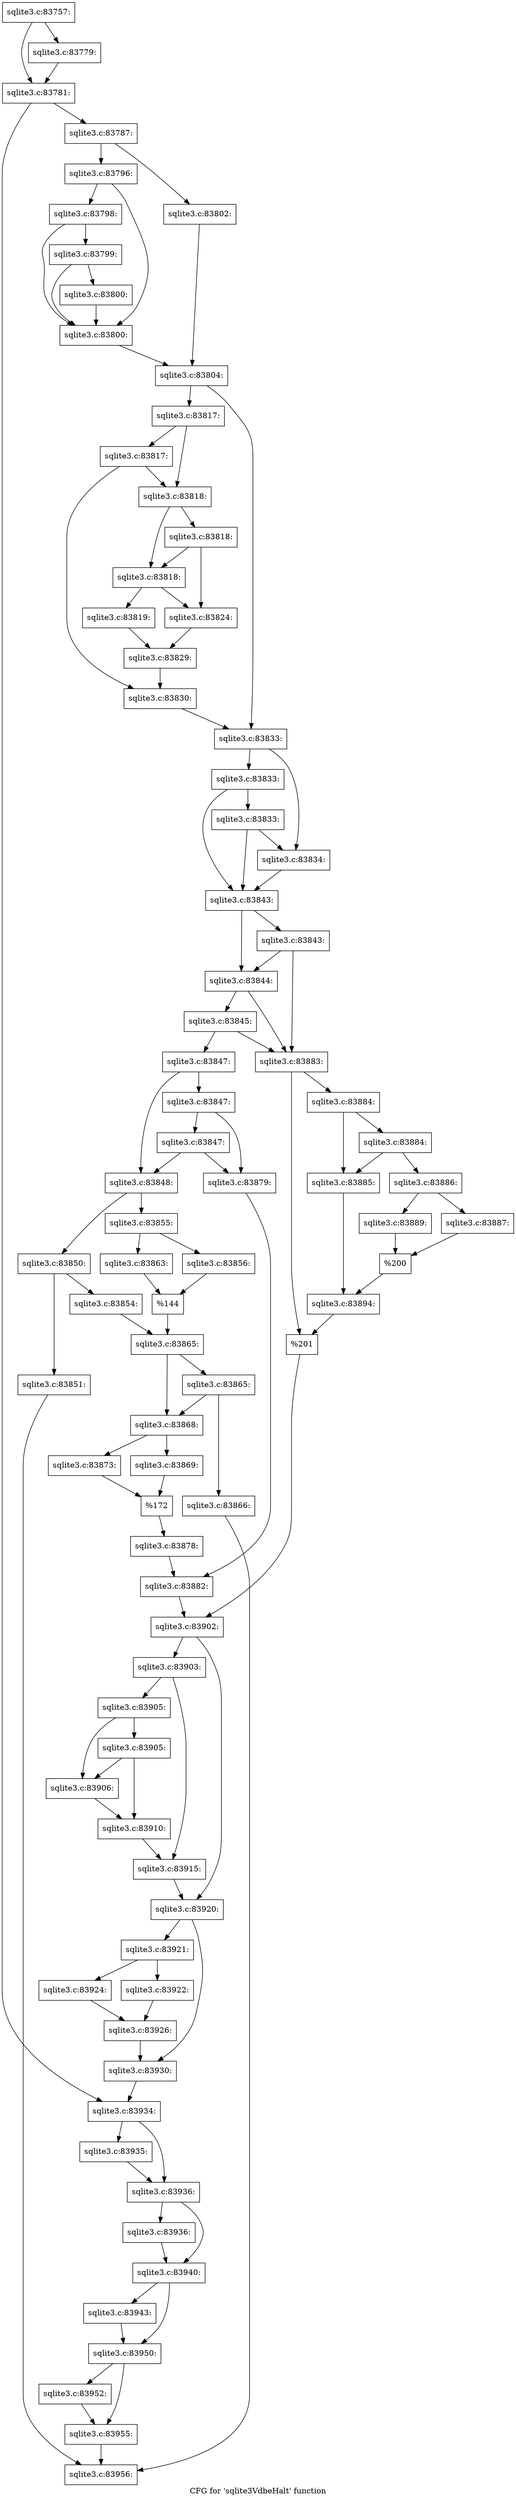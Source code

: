 digraph "CFG for 'sqlite3VdbeHalt' function" {
	label="CFG for 'sqlite3VdbeHalt' function";

	Node0x55c0f79e83b0 [shape=record,label="{sqlite3.c:83757:}"];
	Node0x55c0f79e83b0 -> Node0x55c0f79ee5c0;
	Node0x55c0f79e83b0 -> Node0x55c0f79ee610;
	Node0x55c0f79ee5c0 [shape=record,label="{sqlite3.c:83779:}"];
	Node0x55c0f79ee5c0 -> Node0x55c0f79ee610;
	Node0x55c0f79ee610 [shape=record,label="{sqlite3.c:83781:}"];
	Node0x55c0f79ee610 -> Node0x55c0f5bc7d20;
	Node0x55c0f79ee610 -> Node0x55c0f79ef420;
	Node0x55c0f5bc7d20 [shape=record,label="{sqlite3.c:83787:}"];
	Node0x55c0f5bc7d20 -> Node0x55c0f5ba64d0;
	Node0x55c0f5bc7d20 -> Node0x55c0f79f07e0;
	Node0x55c0f5ba64d0 [shape=record,label="{sqlite3.c:83796:}"];
	Node0x55c0f5ba64d0 -> Node0x55c0f79f0e00;
	Node0x55c0f5ba64d0 -> Node0x55c0f79f0f20;
	Node0x55c0f79f0f20 [shape=record,label="{sqlite3.c:83798:}"];
	Node0x55c0f79f0f20 -> Node0x55c0f79f0e00;
	Node0x55c0f79f0f20 -> Node0x55c0f79f0ea0;
	Node0x55c0f79f0ea0 [shape=record,label="{sqlite3.c:83799:}"];
	Node0x55c0f79f0ea0 -> Node0x55c0f79f0e00;
	Node0x55c0f79f0ea0 -> Node0x55c0f79f0e50;
	Node0x55c0f79f0e50 [shape=record,label="{sqlite3.c:83800:}"];
	Node0x55c0f79f0e50 -> Node0x55c0f79f0e00;
	Node0x55c0f79f0e00 [shape=record,label="{sqlite3.c:83800:}"];
	Node0x55c0f79f0e00 -> Node0x55c0f79f0580;
	Node0x55c0f79f07e0 [shape=record,label="{sqlite3.c:83802:}"];
	Node0x55c0f79f07e0 -> Node0x55c0f79f0580;
	Node0x55c0f79f0580 [shape=record,label="{sqlite3.c:83804:}"];
	Node0x55c0f79f0580 -> Node0x55c0f79f1cb0;
	Node0x55c0f79f0580 -> Node0x55c0f79f1d00;
	Node0x55c0f79f1cb0 [shape=record,label="{sqlite3.c:83817:}"];
	Node0x55c0f79f1cb0 -> Node0x55c0f79f20e0;
	Node0x55c0f79f1cb0 -> Node0x55c0f79f2040;
	Node0x55c0f79f20e0 [shape=record,label="{sqlite3.c:83817:}"];
	Node0x55c0f79f20e0 -> Node0x55c0f79f2040;
	Node0x55c0f79f20e0 -> Node0x55c0f79f2090;
	Node0x55c0f79f2040 [shape=record,label="{sqlite3.c:83818:}"];
	Node0x55c0f79f2040 -> Node0x55c0f79f2ae0;
	Node0x55c0f79f2040 -> Node0x55c0f79f2b60;
	Node0x55c0f79f2b60 [shape=record,label="{sqlite3.c:83818:}"];
	Node0x55c0f79f2b60 -> Node0x55c0f79f2ae0;
	Node0x55c0f79f2b60 -> Node0x55c0f79f2a90;
	Node0x55c0f79f2ae0 [shape=record,label="{sqlite3.c:83818:}"];
	Node0x55c0f79f2ae0 -> Node0x55c0f79f29f0;
	Node0x55c0f79f2ae0 -> Node0x55c0f79f2a90;
	Node0x55c0f79f29f0 [shape=record,label="{sqlite3.c:83819:}"];
	Node0x55c0f79f29f0 -> Node0x55c0f79f2a40;
	Node0x55c0f79f2a90 [shape=record,label="{sqlite3.c:83824:}"];
	Node0x55c0f79f2a90 -> Node0x55c0f79f2a40;
	Node0x55c0f79f2a40 [shape=record,label="{sqlite3.c:83829:}"];
	Node0x55c0f79f2a40 -> Node0x55c0f79f2090;
	Node0x55c0f79f2090 [shape=record,label="{sqlite3.c:83830:}"];
	Node0x55c0f79f2090 -> Node0x55c0f79f1d00;
	Node0x55c0f79f1d00 [shape=record,label="{sqlite3.c:83833:}"];
	Node0x55c0f79f1d00 -> Node0x55c0f5ca98c0;
	Node0x55c0f79f1d00 -> Node0x55c0f79f4810;
	Node0x55c0f79f4810 [shape=record,label="{sqlite3.c:83833:}"];
	Node0x55c0f79f4810 -> Node0x55c0f79f4b50;
	Node0x55c0f79f4810 -> Node0x55c0f54a4490;
	Node0x55c0f79f4b50 [shape=record,label="{sqlite3.c:83833:}"];
	Node0x55c0f79f4b50 -> Node0x55c0f54a4490;
	Node0x55c0f79f4b50 -> Node0x55c0f5ca98c0;
	Node0x55c0f5ca98c0 [shape=record,label="{sqlite3.c:83834:}"];
	Node0x55c0f5ca98c0 -> Node0x55c0f54a4490;
	Node0x55c0f54a4490 [shape=record,label="{sqlite3.c:83843:}"];
	Node0x55c0f54a4490 -> Node0x55c0f79f5b00;
	Node0x55c0f54a4490 -> Node0x55c0f79f5a80;
	Node0x55c0f79f5b00 [shape=record,label="{sqlite3.c:83843:}"];
	Node0x55c0f79f5b00 -> Node0x55c0f79f56c0;
	Node0x55c0f79f5b00 -> Node0x55c0f79f5a80;
	Node0x55c0f79f5a80 [shape=record,label="{sqlite3.c:83844:}"];
	Node0x55c0f79f5a80 -> Node0x55c0f79f5a00;
	Node0x55c0f79f5a80 -> Node0x55c0f79f56c0;
	Node0x55c0f79f5a00 [shape=record,label="{sqlite3.c:83845:}"];
	Node0x55c0f79f5a00 -> Node0x55c0f5beb040;
	Node0x55c0f79f5a00 -> Node0x55c0f79f56c0;
	Node0x55c0f5beb040 [shape=record,label="{sqlite3.c:83847:}"];
	Node0x55c0f5beb040 -> Node0x55c0f79f6a90;
	Node0x55c0f5beb040 -> Node0x55c0f79f6b80;
	Node0x55c0f79f6b80 [shape=record,label="{sqlite3.c:83847:}"];
	Node0x55c0f79f6b80 -> Node0x55c0f79f6fa0;
	Node0x55c0f79f6b80 -> Node0x55c0f79f6b30;
	Node0x55c0f79f6fa0 [shape=record,label="{sqlite3.c:83847:}"];
	Node0x55c0f79f6fa0 -> Node0x55c0f79f6b30;
	Node0x55c0f79f6fa0 -> Node0x55c0f79f6a90;
	Node0x55c0f79f6a90 [shape=record,label="{sqlite3.c:83848:}"];
	Node0x55c0f79f6a90 -> Node0x55c0f79f7960;
	Node0x55c0f79f6a90 -> Node0x55c0f79f7a00;
	Node0x55c0f79f7960 [shape=record,label="{sqlite3.c:83850:}"];
	Node0x55c0f79f7960 -> Node0x55c0f79f7e10;
	Node0x55c0f79f7960 -> Node0x55c0f79f7e60;
	Node0x55c0f79f7e10 [shape=record,label="{sqlite3.c:83851:}"];
	Node0x55c0f79f7e10 -> Node0x55c0f79e9dc0;
	Node0x55c0f79f7e60 [shape=record,label="{sqlite3.c:83854:}"];
	Node0x55c0f79f7e60 -> Node0x55c0f79f79b0;
	Node0x55c0f79f7a00 [shape=record,label="{sqlite3.c:83855:}"];
	Node0x55c0f79f7a00 -> Node0x55c0f5ba6570;
	Node0x55c0f79f7a00 -> Node0x55c0f79f8eb0;
	Node0x55c0f5ba6570 [shape=record,label="{sqlite3.c:83856:}"];
	Node0x55c0f5ba6570 -> Node0x55c0f79f8a10;
	Node0x55c0f79f8eb0 [shape=record,label="{sqlite3.c:83863:}"];
	Node0x55c0f79f8eb0 -> Node0x55c0f79f8a10;
	Node0x55c0f79f8a10 [shape=record,label="{%144}"];
	Node0x55c0f79f8a10 -> Node0x55c0f79f79b0;
	Node0x55c0f79f79b0 [shape=record,label="{sqlite3.c:83865:}"];
	Node0x55c0f79f79b0 -> Node0x55c0f79fa140;
	Node0x55c0f79f79b0 -> Node0x55c0f79fa0f0;
	Node0x55c0f79fa140 [shape=record,label="{sqlite3.c:83865:}"];
	Node0x55c0f79fa140 -> Node0x55c0f5bc7eb0;
	Node0x55c0f79fa140 -> Node0x55c0f79fa0f0;
	Node0x55c0f5bc7eb0 [shape=record,label="{sqlite3.c:83866:}"];
	Node0x55c0f5bc7eb0 -> Node0x55c0f79e9dc0;
	Node0x55c0f79fa0f0 [shape=record,label="{sqlite3.c:83868:}"];
	Node0x55c0f79fa0f0 -> Node0x55c0f79faa70;
	Node0x55c0f79fa0f0 -> Node0x55c0f79fab10;
	Node0x55c0f79faa70 [shape=record,label="{sqlite3.c:83869:}"];
	Node0x55c0f79faa70 -> Node0x55c0f79faac0;
	Node0x55c0f79fab10 [shape=record,label="{sqlite3.c:83873:}"];
	Node0x55c0f79fab10 -> Node0x55c0f79faac0;
	Node0x55c0f79faac0 [shape=record,label="{%172}"];
	Node0x55c0f79faac0 -> Node0x55c0f79f9db0;
	Node0x55c0f79f9db0 [shape=record,label="{sqlite3.c:83878:}"];
	Node0x55c0f79f9db0 -> Node0x55c0f79f6ae0;
	Node0x55c0f79f6b30 [shape=record,label="{sqlite3.c:83879:}"];
	Node0x55c0f79f6b30 -> Node0x55c0f79f6ae0;
	Node0x55c0f79f6ae0 [shape=record,label="{sqlite3.c:83882:}"];
	Node0x55c0f79f6ae0 -> Node0x55c0f79f3e50;
	Node0x55c0f79f56c0 [shape=record,label="{sqlite3.c:83883:}"];
	Node0x55c0f79f56c0 -> Node0x55c0f60c6e90;
	Node0x55c0f79f56c0 -> Node0x55c0f79fc540;
	Node0x55c0f60c6e90 [shape=record,label="{sqlite3.c:83884:}"];
	Node0x55c0f60c6e90 -> Node0x55c0f79fd1e0;
	Node0x55c0f60c6e90 -> Node0x55c0f79fd2d0;
	Node0x55c0f79fd2d0 [shape=record,label="{sqlite3.c:83884:}"];
	Node0x55c0f79fd2d0 -> Node0x55c0f79fd1e0;
	Node0x55c0f79fd2d0 -> Node0x55c0f79fd280;
	Node0x55c0f79fd1e0 [shape=record,label="{sqlite3.c:83885:}"];
	Node0x55c0f79fd1e0 -> Node0x55c0f79fd230;
	Node0x55c0f79fd280 [shape=record,label="{sqlite3.c:83886:}"];
	Node0x55c0f79fd280 -> Node0x55c0f79fdcb0;
	Node0x55c0f79fd280 -> Node0x55c0f79fdd50;
	Node0x55c0f79fdcb0 [shape=record,label="{sqlite3.c:83887:}"];
	Node0x55c0f79fdcb0 -> Node0x55c0f79fdd00;
	Node0x55c0f79fdd50 [shape=record,label="{sqlite3.c:83889:}"];
	Node0x55c0f79fdd50 -> Node0x55c0f79fdd00;
	Node0x55c0f79fdd00 [shape=record,label="{%200}"];
	Node0x55c0f79fdd00 -> Node0x55c0f79fd230;
	Node0x55c0f79fd230 [shape=record,label="{sqlite3.c:83894:}"];
	Node0x55c0f79fd230 -> Node0x55c0f79fc540;
	Node0x55c0f79fc540 [shape=record,label="{%201}"];
	Node0x55c0f79fc540 -> Node0x55c0f79f3e50;
	Node0x55c0f79f3e50 [shape=record,label="{sqlite3.c:83902:}"];
	Node0x55c0f79f3e50 -> Node0x55c0f79ff0c0;
	Node0x55c0f79f3e50 -> Node0x55c0f79ff110;
	Node0x55c0f79ff0c0 [shape=record,label="{sqlite3.c:83903:}"];
	Node0x55c0f79ff0c0 -> Node0x55c0f5beaff0;
	Node0x55c0f79ff0c0 -> Node0x55c0f79ffae0;
	Node0x55c0f5beaff0 [shape=record,label="{sqlite3.c:83905:}"];
	Node0x55c0f5beaff0 -> Node0x55c0f79fff50;
	Node0x55c0f5beaff0 -> Node0x55c0f79ffff0;
	Node0x55c0f79ffff0 [shape=record,label="{sqlite3.c:83905:}"];
	Node0x55c0f79ffff0 -> Node0x55c0f79fff50;
	Node0x55c0f79ffff0 -> Node0x55c0f79fffa0;
	Node0x55c0f79fff50 [shape=record,label="{sqlite3.c:83906:}"];
	Node0x55c0f79fff50 -> Node0x55c0f79fffa0;
	Node0x55c0f79fffa0 [shape=record,label="{sqlite3.c:83910:}"];
	Node0x55c0f79fffa0 -> Node0x55c0f79ffae0;
	Node0x55c0f79ffae0 [shape=record,label="{sqlite3.c:83915:}"];
	Node0x55c0f79ffae0 -> Node0x55c0f79ff110;
	Node0x55c0f79ff110 [shape=record,label="{sqlite3.c:83920:}"];
	Node0x55c0f79ff110 -> Node0x55c0f7a01950;
	Node0x55c0f79ff110 -> Node0x55c0f7a019a0;
	Node0x55c0f7a01950 [shape=record,label="{sqlite3.c:83921:}"];
	Node0x55c0f7a01950 -> Node0x55c0f7a01fd0;
	Node0x55c0f7a01950 -> Node0x55c0f7a02070;
	Node0x55c0f7a01fd0 [shape=record,label="{sqlite3.c:83922:}"];
	Node0x55c0f7a01fd0 -> Node0x55c0f7a02020;
	Node0x55c0f7a02070 [shape=record,label="{sqlite3.c:83924:}"];
	Node0x55c0f7a02070 -> Node0x55c0f7a02020;
	Node0x55c0f7a02020 [shape=record,label="{sqlite3.c:83926:}"];
	Node0x55c0f7a02020 -> Node0x55c0f7a019a0;
	Node0x55c0f7a019a0 [shape=record,label="{sqlite3.c:83930:}"];
	Node0x55c0f7a019a0 -> Node0x55c0f79ef420;
	Node0x55c0f79ef420 [shape=record,label="{sqlite3.c:83934:}"];
	Node0x55c0f79ef420 -> Node0x55c0f7a02a30;
	Node0x55c0f79ef420 -> Node0x55c0f5c20c50;
	Node0x55c0f5c20c50 [shape=record,label="{sqlite3.c:83935:}"];
	Node0x55c0f5c20c50 -> Node0x55c0f7a02a30;
	Node0x55c0f7a02a30 [shape=record,label="{sqlite3.c:83936:}"];
	Node0x55c0f7a02a30 -> Node0x55c0f7a03f50;
	Node0x55c0f7a02a30 -> Node0x55c0f7a03fa0;
	Node0x55c0f7a03f50 [shape=record,label="{sqlite3.c:83936:}"];
	Node0x55c0f7a03f50 -> Node0x55c0f7a03fa0;
	Node0x55c0f7a03fa0 [shape=record,label="{sqlite3.c:83940:}"];
	Node0x55c0f7a03fa0 -> Node0x55c0f7a04bd0;
	Node0x55c0f7a03fa0 -> Node0x55c0f7a04c20;
	Node0x55c0f7a04bd0 [shape=record,label="{sqlite3.c:83943:}"];
	Node0x55c0f7a04bd0 -> Node0x55c0f7a04c20;
	Node0x55c0f7a04c20 [shape=record,label="{sqlite3.c:83950:}"];
	Node0x55c0f7a04c20 -> Node0x55c0f7a05440;
	Node0x55c0f7a04c20 -> Node0x55c0f7a05490;
	Node0x55c0f7a05440 [shape=record,label="{sqlite3.c:83952:}"];
	Node0x55c0f7a05440 -> Node0x55c0f7a05490;
	Node0x55c0f7a05490 [shape=record,label="{sqlite3.c:83955:}"];
	Node0x55c0f7a05490 -> Node0x55c0f79e9dc0;
	Node0x55c0f79e9dc0 [shape=record,label="{sqlite3.c:83956:}"];
}
